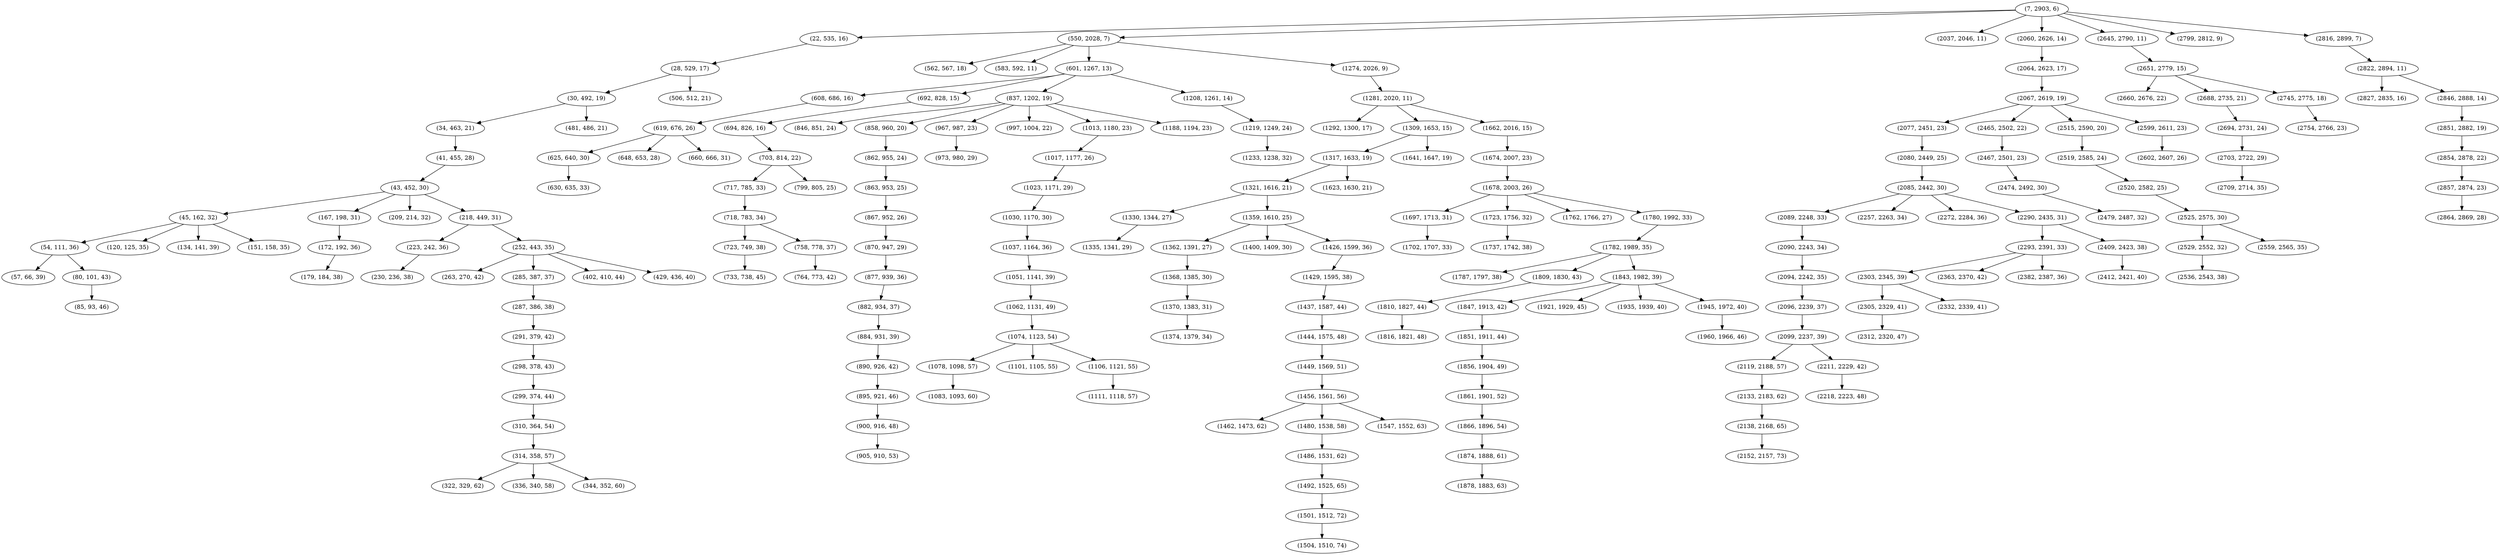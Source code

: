 digraph tree {
    "(7, 2903, 6)";
    "(22, 535, 16)";
    "(28, 529, 17)";
    "(30, 492, 19)";
    "(34, 463, 21)";
    "(41, 455, 28)";
    "(43, 452, 30)";
    "(45, 162, 32)";
    "(54, 111, 36)";
    "(57, 66, 39)";
    "(80, 101, 43)";
    "(85, 93, 46)";
    "(120, 125, 35)";
    "(134, 141, 39)";
    "(151, 158, 35)";
    "(167, 198, 31)";
    "(172, 192, 36)";
    "(179, 184, 38)";
    "(209, 214, 32)";
    "(218, 449, 31)";
    "(223, 242, 36)";
    "(230, 236, 38)";
    "(252, 443, 35)";
    "(263, 270, 42)";
    "(285, 387, 37)";
    "(287, 386, 38)";
    "(291, 379, 42)";
    "(298, 378, 43)";
    "(299, 374, 44)";
    "(310, 364, 54)";
    "(314, 358, 57)";
    "(322, 329, 62)";
    "(336, 340, 58)";
    "(344, 352, 60)";
    "(402, 410, 44)";
    "(429, 436, 40)";
    "(481, 486, 21)";
    "(506, 512, 21)";
    "(550, 2028, 7)";
    "(562, 567, 18)";
    "(583, 592, 11)";
    "(601, 1267, 13)";
    "(608, 686, 16)";
    "(619, 676, 26)";
    "(625, 640, 30)";
    "(630, 635, 33)";
    "(648, 653, 28)";
    "(660, 666, 31)";
    "(692, 828, 15)";
    "(694, 826, 16)";
    "(703, 814, 22)";
    "(717, 785, 33)";
    "(718, 783, 34)";
    "(723, 749, 38)";
    "(733, 738, 45)";
    "(758, 778, 37)";
    "(764, 773, 42)";
    "(799, 805, 25)";
    "(837, 1202, 19)";
    "(846, 851, 24)";
    "(858, 960, 20)";
    "(862, 955, 24)";
    "(863, 953, 25)";
    "(867, 952, 26)";
    "(870, 947, 29)";
    "(877, 939, 36)";
    "(882, 934, 37)";
    "(884, 931, 39)";
    "(890, 926, 42)";
    "(895, 921, 46)";
    "(900, 916, 48)";
    "(905, 910, 53)";
    "(967, 987, 23)";
    "(973, 980, 29)";
    "(997, 1004, 22)";
    "(1013, 1180, 23)";
    "(1017, 1177, 26)";
    "(1023, 1171, 29)";
    "(1030, 1170, 30)";
    "(1037, 1164, 36)";
    "(1051, 1141, 39)";
    "(1062, 1131, 49)";
    "(1074, 1123, 54)";
    "(1078, 1098, 57)";
    "(1083, 1093, 60)";
    "(1101, 1105, 55)";
    "(1106, 1121, 55)";
    "(1111, 1118, 57)";
    "(1188, 1194, 23)";
    "(1208, 1261, 14)";
    "(1219, 1249, 24)";
    "(1233, 1238, 32)";
    "(1274, 2026, 9)";
    "(1281, 2020, 11)";
    "(1292, 1300, 17)";
    "(1309, 1653, 15)";
    "(1317, 1633, 19)";
    "(1321, 1616, 21)";
    "(1330, 1344, 27)";
    "(1335, 1341, 29)";
    "(1359, 1610, 25)";
    "(1362, 1391, 27)";
    "(1368, 1385, 30)";
    "(1370, 1383, 31)";
    "(1374, 1379, 34)";
    "(1400, 1409, 30)";
    "(1426, 1599, 36)";
    "(1429, 1595, 38)";
    "(1437, 1587, 44)";
    "(1444, 1575, 48)";
    "(1449, 1569, 51)";
    "(1456, 1561, 56)";
    "(1462, 1473, 62)";
    "(1480, 1538, 58)";
    "(1486, 1531, 62)";
    "(1492, 1525, 65)";
    "(1501, 1512, 72)";
    "(1504, 1510, 74)";
    "(1547, 1552, 63)";
    "(1623, 1630, 21)";
    "(1641, 1647, 19)";
    "(1662, 2016, 15)";
    "(1674, 2007, 23)";
    "(1678, 2003, 26)";
    "(1697, 1713, 31)";
    "(1702, 1707, 33)";
    "(1723, 1756, 32)";
    "(1737, 1742, 38)";
    "(1762, 1766, 27)";
    "(1780, 1992, 33)";
    "(1782, 1989, 35)";
    "(1787, 1797, 38)";
    "(1809, 1830, 43)";
    "(1810, 1827, 44)";
    "(1816, 1821, 48)";
    "(1843, 1982, 39)";
    "(1847, 1913, 42)";
    "(1851, 1911, 44)";
    "(1856, 1904, 49)";
    "(1861, 1901, 52)";
    "(1866, 1896, 54)";
    "(1874, 1888, 61)";
    "(1878, 1883, 63)";
    "(1921, 1929, 45)";
    "(1935, 1939, 40)";
    "(1945, 1972, 40)";
    "(1960, 1966, 46)";
    "(2037, 2046, 11)";
    "(2060, 2626, 14)";
    "(2064, 2623, 17)";
    "(2067, 2619, 19)";
    "(2077, 2451, 23)";
    "(2080, 2449, 25)";
    "(2085, 2442, 30)";
    "(2089, 2248, 33)";
    "(2090, 2243, 34)";
    "(2094, 2242, 35)";
    "(2096, 2239, 37)";
    "(2099, 2237, 39)";
    "(2119, 2188, 57)";
    "(2133, 2183, 62)";
    "(2138, 2168, 65)";
    "(2152, 2157, 73)";
    "(2211, 2229, 42)";
    "(2218, 2223, 48)";
    "(2257, 2263, 34)";
    "(2272, 2284, 36)";
    "(2290, 2435, 31)";
    "(2293, 2391, 33)";
    "(2303, 2345, 39)";
    "(2305, 2329, 41)";
    "(2312, 2320, 47)";
    "(2332, 2339, 41)";
    "(2363, 2370, 42)";
    "(2382, 2387, 36)";
    "(2409, 2423, 38)";
    "(2412, 2421, 40)";
    "(2465, 2502, 22)";
    "(2467, 2501, 23)";
    "(2474, 2492, 30)";
    "(2479, 2487, 32)";
    "(2515, 2590, 20)";
    "(2519, 2585, 24)";
    "(2520, 2582, 25)";
    "(2525, 2575, 30)";
    "(2529, 2552, 32)";
    "(2536, 2543, 38)";
    "(2559, 2565, 35)";
    "(2599, 2611, 23)";
    "(2602, 2607, 26)";
    "(2645, 2790, 11)";
    "(2651, 2779, 15)";
    "(2660, 2676, 22)";
    "(2688, 2735, 21)";
    "(2694, 2731, 24)";
    "(2703, 2722, 29)";
    "(2709, 2714, 35)";
    "(2745, 2775, 18)";
    "(2754, 2766, 23)";
    "(2799, 2812, 9)";
    "(2816, 2899, 7)";
    "(2822, 2894, 11)";
    "(2827, 2835, 16)";
    "(2846, 2888, 14)";
    "(2851, 2882, 19)";
    "(2854, 2878, 22)";
    "(2857, 2874, 23)";
    "(2864, 2869, 28)";
    "(7, 2903, 6)" -> "(22, 535, 16)";
    "(7, 2903, 6)" -> "(550, 2028, 7)";
    "(7, 2903, 6)" -> "(2037, 2046, 11)";
    "(7, 2903, 6)" -> "(2060, 2626, 14)";
    "(7, 2903, 6)" -> "(2645, 2790, 11)";
    "(7, 2903, 6)" -> "(2799, 2812, 9)";
    "(7, 2903, 6)" -> "(2816, 2899, 7)";
    "(22, 535, 16)" -> "(28, 529, 17)";
    "(28, 529, 17)" -> "(30, 492, 19)";
    "(28, 529, 17)" -> "(506, 512, 21)";
    "(30, 492, 19)" -> "(34, 463, 21)";
    "(30, 492, 19)" -> "(481, 486, 21)";
    "(34, 463, 21)" -> "(41, 455, 28)";
    "(41, 455, 28)" -> "(43, 452, 30)";
    "(43, 452, 30)" -> "(45, 162, 32)";
    "(43, 452, 30)" -> "(167, 198, 31)";
    "(43, 452, 30)" -> "(209, 214, 32)";
    "(43, 452, 30)" -> "(218, 449, 31)";
    "(45, 162, 32)" -> "(54, 111, 36)";
    "(45, 162, 32)" -> "(120, 125, 35)";
    "(45, 162, 32)" -> "(134, 141, 39)";
    "(45, 162, 32)" -> "(151, 158, 35)";
    "(54, 111, 36)" -> "(57, 66, 39)";
    "(54, 111, 36)" -> "(80, 101, 43)";
    "(80, 101, 43)" -> "(85, 93, 46)";
    "(167, 198, 31)" -> "(172, 192, 36)";
    "(172, 192, 36)" -> "(179, 184, 38)";
    "(218, 449, 31)" -> "(223, 242, 36)";
    "(218, 449, 31)" -> "(252, 443, 35)";
    "(223, 242, 36)" -> "(230, 236, 38)";
    "(252, 443, 35)" -> "(263, 270, 42)";
    "(252, 443, 35)" -> "(285, 387, 37)";
    "(252, 443, 35)" -> "(402, 410, 44)";
    "(252, 443, 35)" -> "(429, 436, 40)";
    "(285, 387, 37)" -> "(287, 386, 38)";
    "(287, 386, 38)" -> "(291, 379, 42)";
    "(291, 379, 42)" -> "(298, 378, 43)";
    "(298, 378, 43)" -> "(299, 374, 44)";
    "(299, 374, 44)" -> "(310, 364, 54)";
    "(310, 364, 54)" -> "(314, 358, 57)";
    "(314, 358, 57)" -> "(322, 329, 62)";
    "(314, 358, 57)" -> "(336, 340, 58)";
    "(314, 358, 57)" -> "(344, 352, 60)";
    "(550, 2028, 7)" -> "(562, 567, 18)";
    "(550, 2028, 7)" -> "(583, 592, 11)";
    "(550, 2028, 7)" -> "(601, 1267, 13)";
    "(550, 2028, 7)" -> "(1274, 2026, 9)";
    "(601, 1267, 13)" -> "(608, 686, 16)";
    "(601, 1267, 13)" -> "(692, 828, 15)";
    "(601, 1267, 13)" -> "(837, 1202, 19)";
    "(601, 1267, 13)" -> "(1208, 1261, 14)";
    "(608, 686, 16)" -> "(619, 676, 26)";
    "(619, 676, 26)" -> "(625, 640, 30)";
    "(619, 676, 26)" -> "(648, 653, 28)";
    "(619, 676, 26)" -> "(660, 666, 31)";
    "(625, 640, 30)" -> "(630, 635, 33)";
    "(692, 828, 15)" -> "(694, 826, 16)";
    "(694, 826, 16)" -> "(703, 814, 22)";
    "(703, 814, 22)" -> "(717, 785, 33)";
    "(703, 814, 22)" -> "(799, 805, 25)";
    "(717, 785, 33)" -> "(718, 783, 34)";
    "(718, 783, 34)" -> "(723, 749, 38)";
    "(718, 783, 34)" -> "(758, 778, 37)";
    "(723, 749, 38)" -> "(733, 738, 45)";
    "(758, 778, 37)" -> "(764, 773, 42)";
    "(837, 1202, 19)" -> "(846, 851, 24)";
    "(837, 1202, 19)" -> "(858, 960, 20)";
    "(837, 1202, 19)" -> "(967, 987, 23)";
    "(837, 1202, 19)" -> "(997, 1004, 22)";
    "(837, 1202, 19)" -> "(1013, 1180, 23)";
    "(837, 1202, 19)" -> "(1188, 1194, 23)";
    "(858, 960, 20)" -> "(862, 955, 24)";
    "(862, 955, 24)" -> "(863, 953, 25)";
    "(863, 953, 25)" -> "(867, 952, 26)";
    "(867, 952, 26)" -> "(870, 947, 29)";
    "(870, 947, 29)" -> "(877, 939, 36)";
    "(877, 939, 36)" -> "(882, 934, 37)";
    "(882, 934, 37)" -> "(884, 931, 39)";
    "(884, 931, 39)" -> "(890, 926, 42)";
    "(890, 926, 42)" -> "(895, 921, 46)";
    "(895, 921, 46)" -> "(900, 916, 48)";
    "(900, 916, 48)" -> "(905, 910, 53)";
    "(967, 987, 23)" -> "(973, 980, 29)";
    "(1013, 1180, 23)" -> "(1017, 1177, 26)";
    "(1017, 1177, 26)" -> "(1023, 1171, 29)";
    "(1023, 1171, 29)" -> "(1030, 1170, 30)";
    "(1030, 1170, 30)" -> "(1037, 1164, 36)";
    "(1037, 1164, 36)" -> "(1051, 1141, 39)";
    "(1051, 1141, 39)" -> "(1062, 1131, 49)";
    "(1062, 1131, 49)" -> "(1074, 1123, 54)";
    "(1074, 1123, 54)" -> "(1078, 1098, 57)";
    "(1074, 1123, 54)" -> "(1101, 1105, 55)";
    "(1074, 1123, 54)" -> "(1106, 1121, 55)";
    "(1078, 1098, 57)" -> "(1083, 1093, 60)";
    "(1106, 1121, 55)" -> "(1111, 1118, 57)";
    "(1208, 1261, 14)" -> "(1219, 1249, 24)";
    "(1219, 1249, 24)" -> "(1233, 1238, 32)";
    "(1274, 2026, 9)" -> "(1281, 2020, 11)";
    "(1281, 2020, 11)" -> "(1292, 1300, 17)";
    "(1281, 2020, 11)" -> "(1309, 1653, 15)";
    "(1281, 2020, 11)" -> "(1662, 2016, 15)";
    "(1309, 1653, 15)" -> "(1317, 1633, 19)";
    "(1309, 1653, 15)" -> "(1641, 1647, 19)";
    "(1317, 1633, 19)" -> "(1321, 1616, 21)";
    "(1317, 1633, 19)" -> "(1623, 1630, 21)";
    "(1321, 1616, 21)" -> "(1330, 1344, 27)";
    "(1321, 1616, 21)" -> "(1359, 1610, 25)";
    "(1330, 1344, 27)" -> "(1335, 1341, 29)";
    "(1359, 1610, 25)" -> "(1362, 1391, 27)";
    "(1359, 1610, 25)" -> "(1400, 1409, 30)";
    "(1359, 1610, 25)" -> "(1426, 1599, 36)";
    "(1362, 1391, 27)" -> "(1368, 1385, 30)";
    "(1368, 1385, 30)" -> "(1370, 1383, 31)";
    "(1370, 1383, 31)" -> "(1374, 1379, 34)";
    "(1426, 1599, 36)" -> "(1429, 1595, 38)";
    "(1429, 1595, 38)" -> "(1437, 1587, 44)";
    "(1437, 1587, 44)" -> "(1444, 1575, 48)";
    "(1444, 1575, 48)" -> "(1449, 1569, 51)";
    "(1449, 1569, 51)" -> "(1456, 1561, 56)";
    "(1456, 1561, 56)" -> "(1462, 1473, 62)";
    "(1456, 1561, 56)" -> "(1480, 1538, 58)";
    "(1456, 1561, 56)" -> "(1547, 1552, 63)";
    "(1480, 1538, 58)" -> "(1486, 1531, 62)";
    "(1486, 1531, 62)" -> "(1492, 1525, 65)";
    "(1492, 1525, 65)" -> "(1501, 1512, 72)";
    "(1501, 1512, 72)" -> "(1504, 1510, 74)";
    "(1662, 2016, 15)" -> "(1674, 2007, 23)";
    "(1674, 2007, 23)" -> "(1678, 2003, 26)";
    "(1678, 2003, 26)" -> "(1697, 1713, 31)";
    "(1678, 2003, 26)" -> "(1723, 1756, 32)";
    "(1678, 2003, 26)" -> "(1762, 1766, 27)";
    "(1678, 2003, 26)" -> "(1780, 1992, 33)";
    "(1697, 1713, 31)" -> "(1702, 1707, 33)";
    "(1723, 1756, 32)" -> "(1737, 1742, 38)";
    "(1780, 1992, 33)" -> "(1782, 1989, 35)";
    "(1782, 1989, 35)" -> "(1787, 1797, 38)";
    "(1782, 1989, 35)" -> "(1809, 1830, 43)";
    "(1782, 1989, 35)" -> "(1843, 1982, 39)";
    "(1809, 1830, 43)" -> "(1810, 1827, 44)";
    "(1810, 1827, 44)" -> "(1816, 1821, 48)";
    "(1843, 1982, 39)" -> "(1847, 1913, 42)";
    "(1843, 1982, 39)" -> "(1921, 1929, 45)";
    "(1843, 1982, 39)" -> "(1935, 1939, 40)";
    "(1843, 1982, 39)" -> "(1945, 1972, 40)";
    "(1847, 1913, 42)" -> "(1851, 1911, 44)";
    "(1851, 1911, 44)" -> "(1856, 1904, 49)";
    "(1856, 1904, 49)" -> "(1861, 1901, 52)";
    "(1861, 1901, 52)" -> "(1866, 1896, 54)";
    "(1866, 1896, 54)" -> "(1874, 1888, 61)";
    "(1874, 1888, 61)" -> "(1878, 1883, 63)";
    "(1945, 1972, 40)" -> "(1960, 1966, 46)";
    "(2060, 2626, 14)" -> "(2064, 2623, 17)";
    "(2064, 2623, 17)" -> "(2067, 2619, 19)";
    "(2067, 2619, 19)" -> "(2077, 2451, 23)";
    "(2067, 2619, 19)" -> "(2465, 2502, 22)";
    "(2067, 2619, 19)" -> "(2515, 2590, 20)";
    "(2067, 2619, 19)" -> "(2599, 2611, 23)";
    "(2077, 2451, 23)" -> "(2080, 2449, 25)";
    "(2080, 2449, 25)" -> "(2085, 2442, 30)";
    "(2085, 2442, 30)" -> "(2089, 2248, 33)";
    "(2085, 2442, 30)" -> "(2257, 2263, 34)";
    "(2085, 2442, 30)" -> "(2272, 2284, 36)";
    "(2085, 2442, 30)" -> "(2290, 2435, 31)";
    "(2089, 2248, 33)" -> "(2090, 2243, 34)";
    "(2090, 2243, 34)" -> "(2094, 2242, 35)";
    "(2094, 2242, 35)" -> "(2096, 2239, 37)";
    "(2096, 2239, 37)" -> "(2099, 2237, 39)";
    "(2099, 2237, 39)" -> "(2119, 2188, 57)";
    "(2099, 2237, 39)" -> "(2211, 2229, 42)";
    "(2119, 2188, 57)" -> "(2133, 2183, 62)";
    "(2133, 2183, 62)" -> "(2138, 2168, 65)";
    "(2138, 2168, 65)" -> "(2152, 2157, 73)";
    "(2211, 2229, 42)" -> "(2218, 2223, 48)";
    "(2290, 2435, 31)" -> "(2293, 2391, 33)";
    "(2290, 2435, 31)" -> "(2409, 2423, 38)";
    "(2293, 2391, 33)" -> "(2303, 2345, 39)";
    "(2293, 2391, 33)" -> "(2363, 2370, 42)";
    "(2293, 2391, 33)" -> "(2382, 2387, 36)";
    "(2303, 2345, 39)" -> "(2305, 2329, 41)";
    "(2303, 2345, 39)" -> "(2332, 2339, 41)";
    "(2305, 2329, 41)" -> "(2312, 2320, 47)";
    "(2409, 2423, 38)" -> "(2412, 2421, 40)";
    "(2465, 2502, 22)" -> "(2467, 2501, 23)";
    "(2467, 2501, 23)" -> "(2474, 2492, 30)";
    "(2474, 2492, 30)" -> "(2479, 2487, 32)";
    "(2515, 2590, 20)" -> "(2519, 2585, 24)";
    "(2519, 2585, 24)" -> "(2520, 2582, 25)";
    "(2520, 2582, 25)" -> "(2525, 2575, 30)";
    "(2525, 2575, 30)" -> "(2529, 2552, 32)";
    "(2525, 2575, 30)" -> "(2559, 2565, 35)";
    "(2529, 2552, 32)" -> "(2536, 2543, 38)";
    "(2599, 2611, 23)" -> "(2602, 2607, 26)";
    "(2645, 2790, 11)" -> "(2651, 2779, 15)";
    "(2651, 2779, 15)" -> "(2660, 2676, 22)";
    "(2651, 2779, 15)" -> "(2688, 2735, 21)";
    "(2651, 2779, 15)" -> "(2745, 2775, 18)";
    "(2688, 2735, 21)" -> "(2694, 2731, 24)";
    "(2694, 2731, 24)" -> "(2703, 2722, 29)";
    "(2703, 2722, 29)" -> "(2709, 2714, 35)";
    "(2745, 2775, 18)" -> "(2754, 2766, 23)";
    "(2816, 2899, 7)" -> "(2822, 2894, 11)";
    "(2822, 2894, 11)" -> "(2827, 2835, 16)";
    "(2822, 2894, 11)" -> "(2846, 2888, 14)";
    "(2846, 2888, 14)" -> "(2851, 2882, 19)";
    "(2851, 2882, 19)" -> "(2854, 2878, 22)";
    "(2854, 2878, 22)" -> "(2857, 2874, 23)";
    "(2857, 2874, 23)" -> "(2864, 2869, 28)";
}
